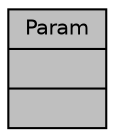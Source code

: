 digraph "Param"
{
 // INTERACTIVE_SVG=YES
  bgcolor="transparent";
  edge [fontname="Helvetica",fontsize="10",labelfontname="Helvetica",labelfontsize="10"];
  node [fontname="Helvetica",fontsize="10",shape=record];
  Node1 [label="{Param\n||}",height=0.2,width=0.4,color="black", fillcolor="grey75", style="filled", fontcolor="black"];
}
